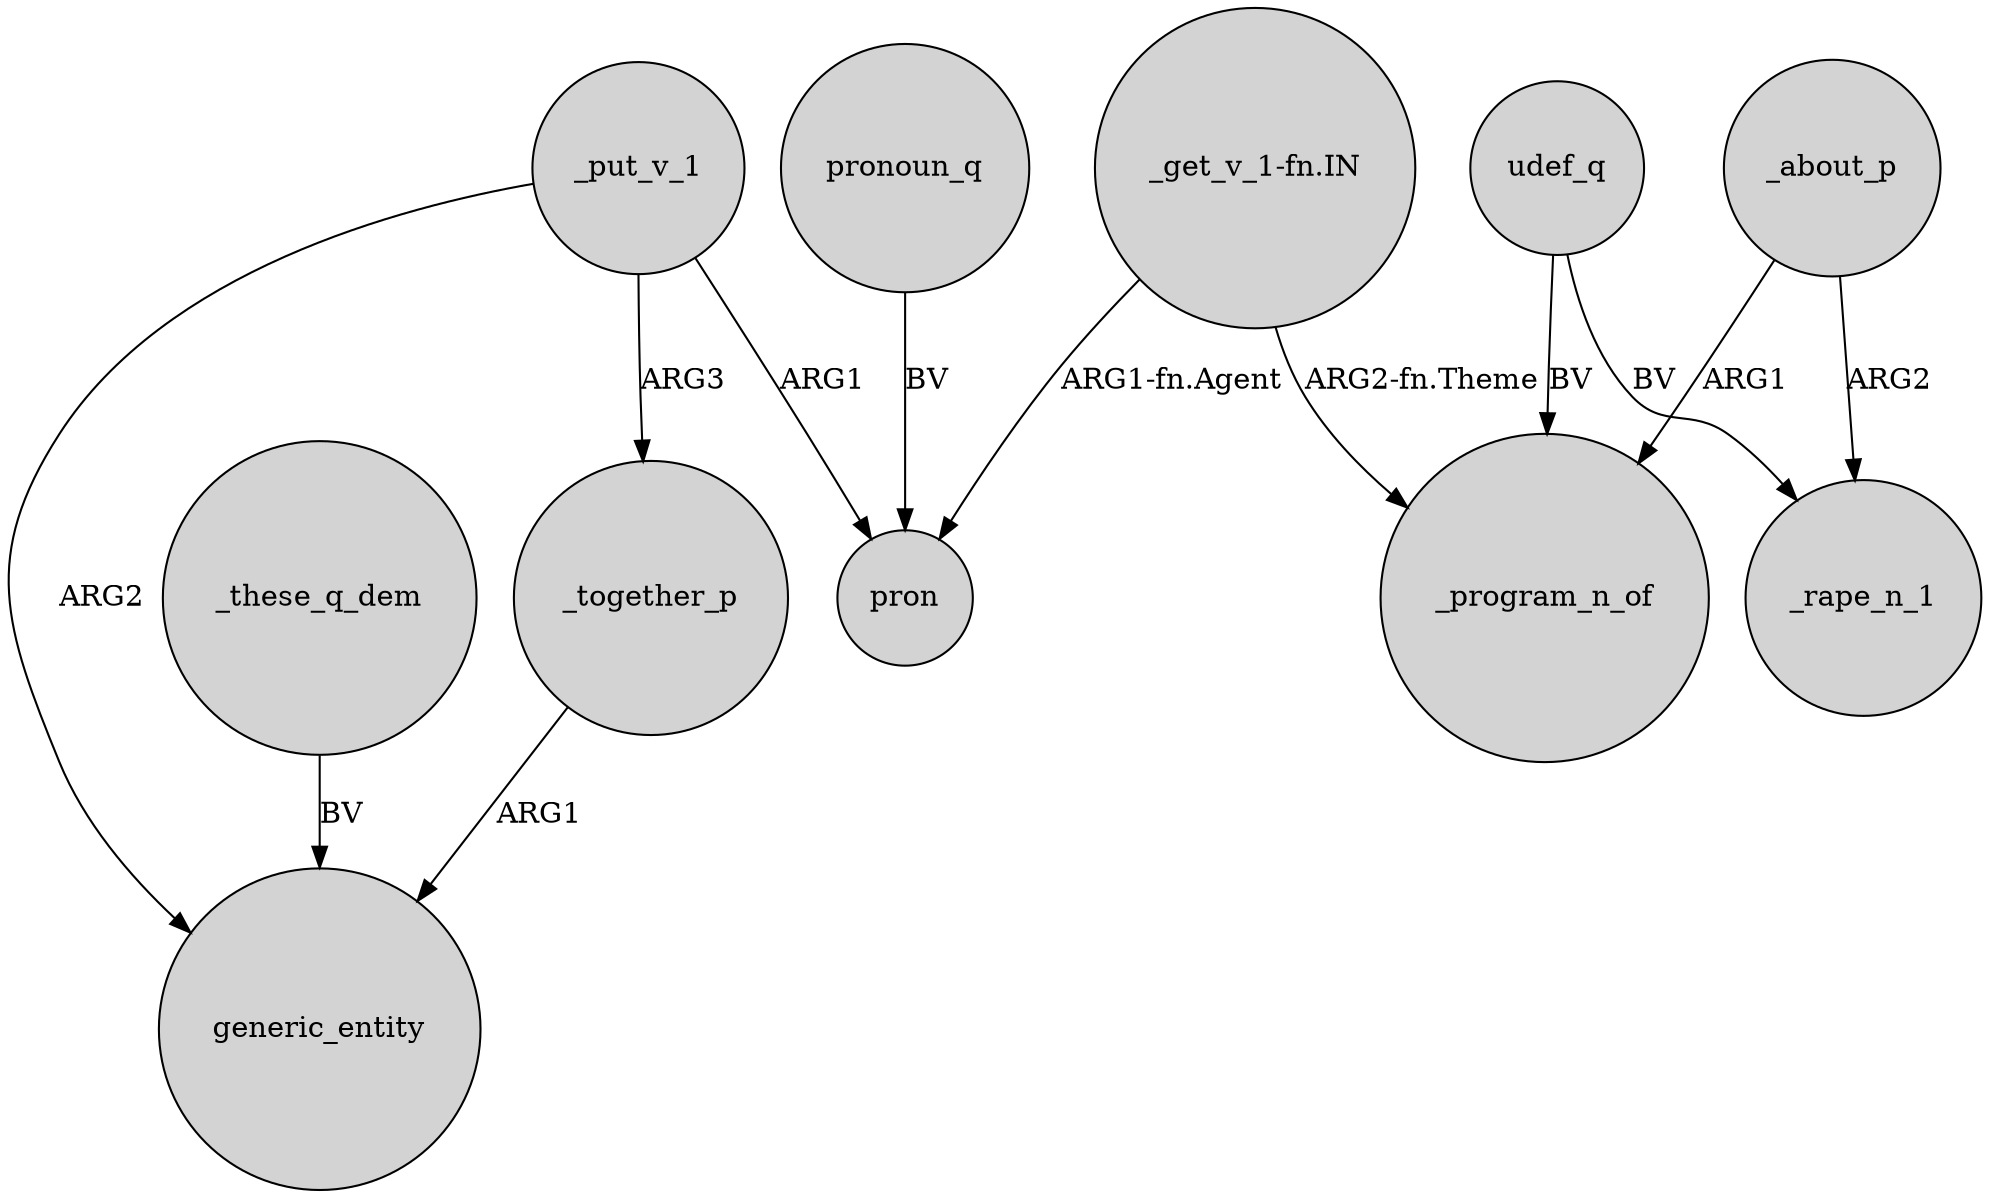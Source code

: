 digraph {
	node [shape=circle style=filled]
	_together_p -> generic_entity [label=ARG1]
	_these_q_dem -> generic_entity [label=BV]
	udef_q -> _program_n_of [label=BV]
	_put_v_1 -> generic_entity [label=ARG2]
	"_get_v_1-fn.IN" -> pron [label="ARG1-fn.Agent"]
	_put_v_1 -> pron [label=ARG1]
	"_get_v_1-fn.IN" -> _program_n_of [label="ARG2-fn.Theme"]
	_put_v_1 -> _together_p [label=ARG3]
	_about_p -> _program_n_of [label=ARG1]
	udef_q -> _rape_n_1 [label=BV]
	_about_p -> _rape_n_1 [label=ARG2]
	pronoun_q -> pron [label=BV]
}
